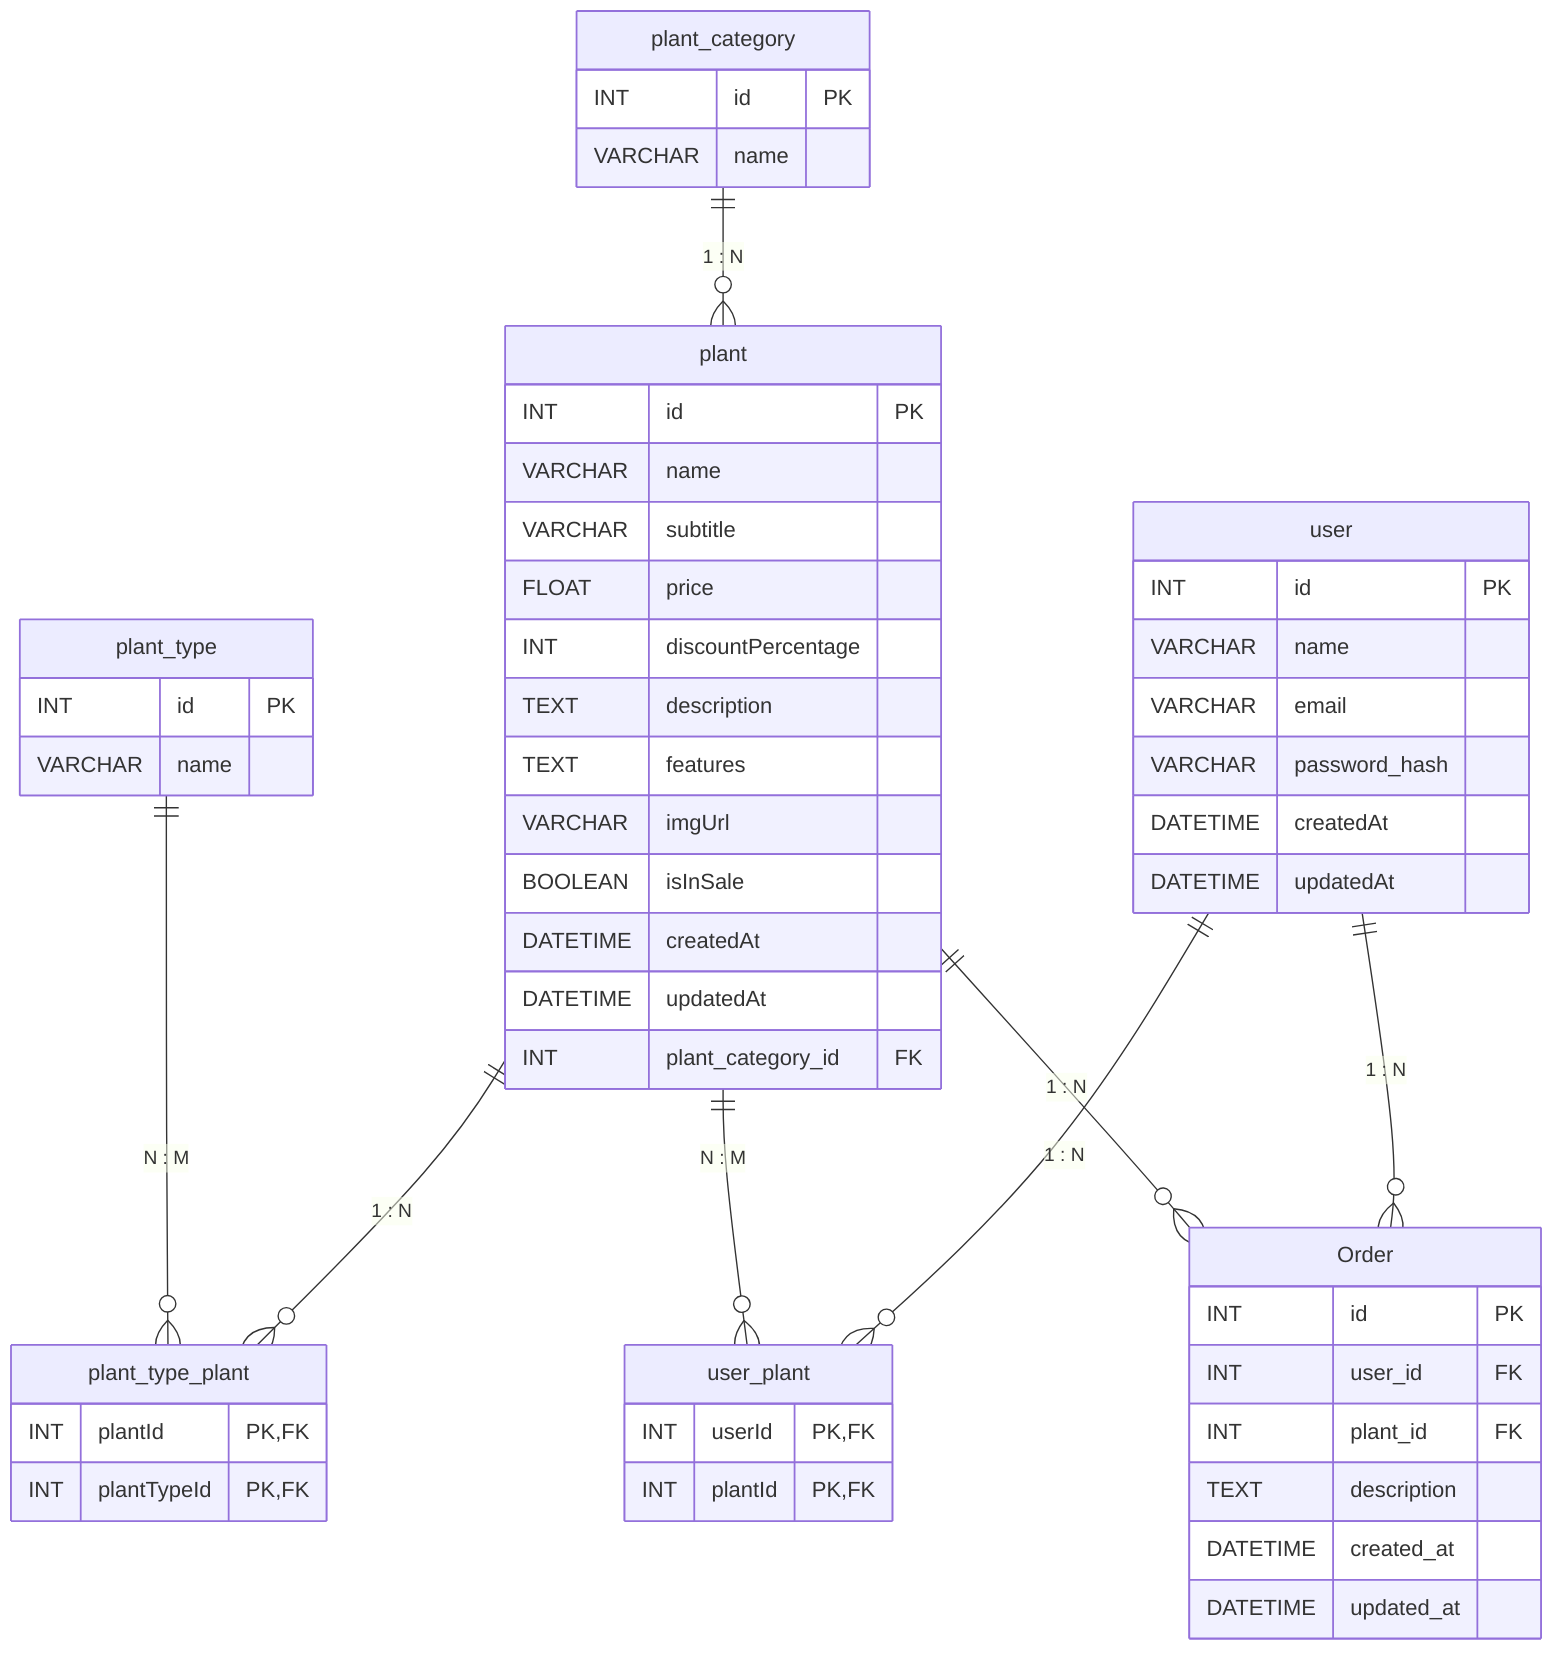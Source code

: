 erDiagram

  plant_category ||--o{ plant : "1 : N"
  plant ||--o{ plant_type_plant : "1 : N"
  plant_type ||--o{ plant_type_plant : "N : M"
  user ||--o{ user_plant : "1 : N"
  plant ||--o{ user_plant : "N : M"
  user ||--o{ Order : "1 : N"
  plant ||--o{ Order : "1 : N"

  plant_category {
    INT id PK
    VARCHAR name
  }

  plant_type {
    INT id PK
    VARCHAR name
  }

  plant {
    INT id PK
    VARCHAR name
    VARCHAR subtitle
    FLOAT price
    INT discountPercentage
    TEXT description
    TEXT features
    VARCHAR imgUrl
    BOOLEAN isInSale
    DATETIME createdAt
    DATETIME updatedAt
    INT plant_category_id FK
  }

  plant_type_plant {
    INT plantId PK, FK
    INT plantTypeId PK, FK
  }

  user {
    INT id PK
    VARCHAR name
    VARCHAR email
    VARCHAR password_hash
    DATETIME createdAt
    DATETIME updatedAt
  }

  user_plant {
    INT userId PK, FK
    INT plantId PK, FK
  }

  Order {
    INT id PK
    INT user_id FK
    INT plant_id FK
    TEXT description
    DATETIME created_at
    DATETIME updated_at
  }
